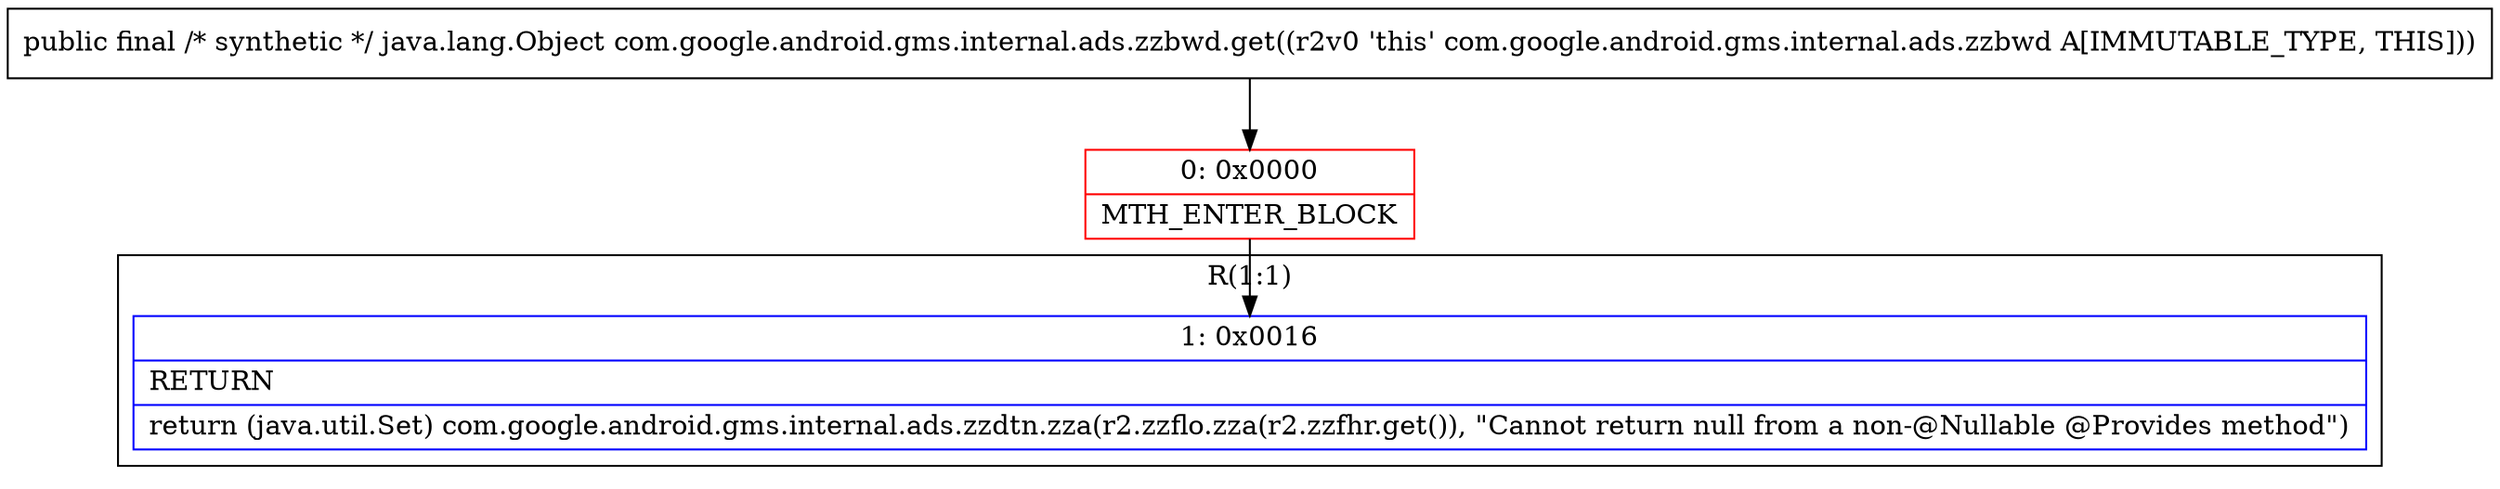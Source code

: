 digraph "CFG forcom.google.android.gms.internal.ads.zzbwd.get()Ljava\/lang\/Object;" {
subgraph cluster_Region_1407844919 {
label = "R(1:1)";
node [shape=record,color=blue];
Node_1 [shape=record,label="{1\:\ 0x0016|RETURN\l|return (java.util.Set) com.google.android.gms.internal.ads.zzdtn.zza(r2.zzflo.zza(r2.zzfhr.get()), \"Cannot return null from a non\-@Nullable @Provides method\")\l}"];
}
Node_0 [shape=record,color=red,label="{0\:\ 0x0000|MTH_ENTER_BLOCK\l}"];
MethodNode[shape=record,label="{public final \/* synthetic *\/ java.lang.Object com.google.android.gms.internal.ads.zzbwd.get((r2v0 'this' com.google.android.gms.internal.ads.zzbwd A[IMMUTABLE_TYPE, THIS])) }"];
MethodNode -> Node_0;
Node_0 -> Node_1;
}

